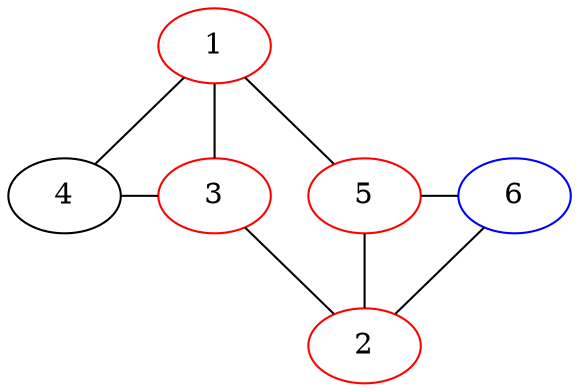 graph {
  1 -- 4 -- 3;
  1 -- 5 -- 2;
  1 -- 3 -- 2;
  5 -- 6 -- 2;

  {
    rank="same";
    5;
    3;
    4;
    6;

  }

  1 [color="red"];
  2 [color="red"];
  3 [color="red"];
  5 [color="red"];
  6 [color="blue"];

}
